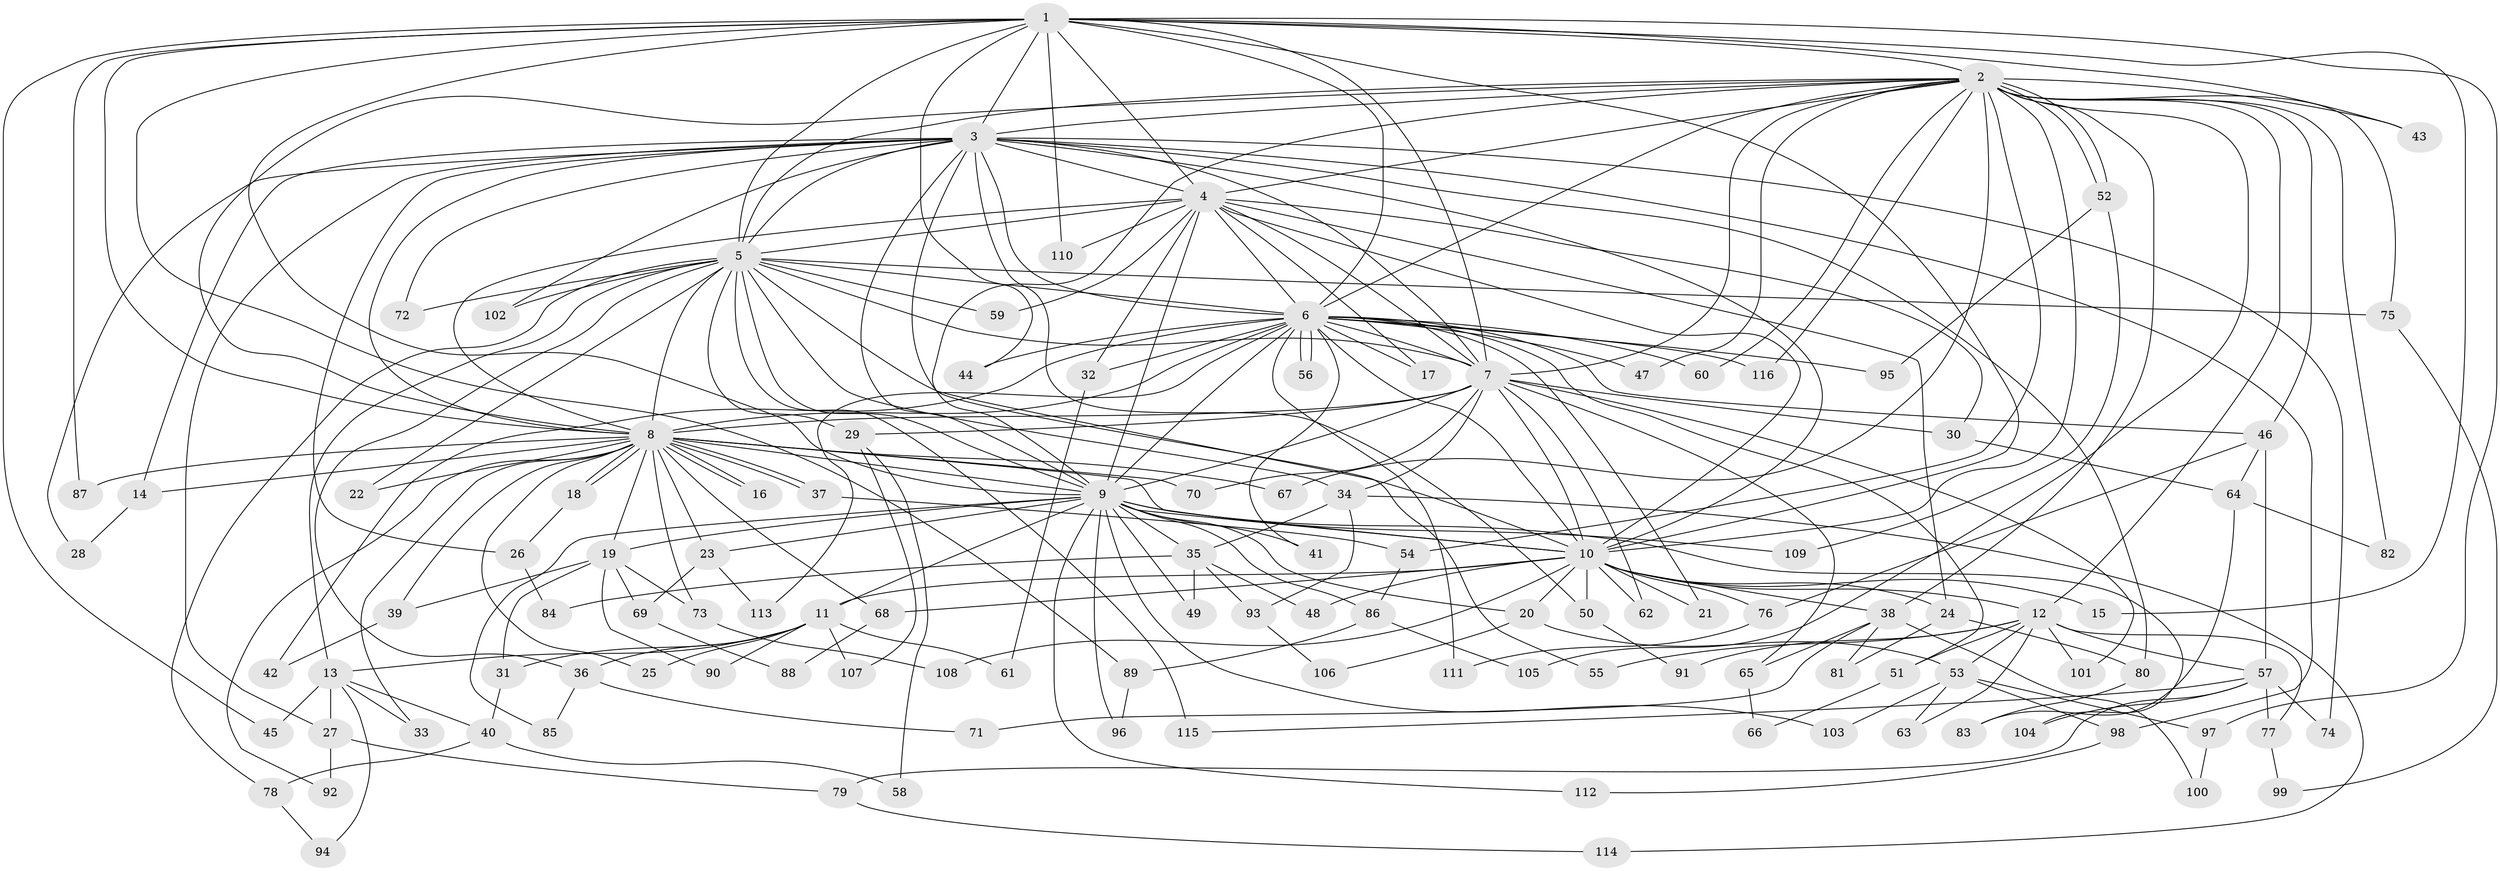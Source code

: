 // coarse degree distribution, {15: 0.023529411764705882, 21: 0.023529411764705882, 17: 0.011764705882352941, 13: 0.011764705882352941, 33: 0.011764705882352941, 27: 0.011764705882352941, 20: 0.011764705882352941, 11: 0.011764705882352941, 9: 0.011764705882352941, 7: 0.03529411764705882, 2: 0.49411764705882355, 3: 0.17647058823529413, 4: 0.09411764705882353, 5: 0.03529411764705882, 6: 0.023529411764705882, 1: 0.011764705882352941}
// Generated by graph-tools (version 1.1) at 2025/23/03/03/25 07:23:37]
// undirected, 116 vertices, 257 edges
graph export_dot {
graph [start="1"]
  node [color=gray90,style=filled];
  1;
  2;
  3;
  4;
  5;
  6;
  7;
  8;
  9;
  10;
  11;
  12;
  13;
  14;
  15;
  16;
  17;
  18;
  19;
  20;
  21;
  22;
  23;
  24;
  25;
  26;
  27;
  28;
  29;
  30;
  31;
  32;
  33;
  34;
  35;
  36;
  37;
  38;
  39;
  40;
  41;
  42;
  43;
  44;
  45;
  46;
  47;
  48;
  49;
  50;
  51;
  52;
  53;
  54;
  55;
  56;
  57;
  58;
  59;
  60;
  61;
  62;
  63;
  64;
  65;
  66;
  67;
  68;
  69;
  70;
  71;
  72;
  73;
  74;
  75;
  76;
  77;
  78;
  79;
  80;
  81;
  82;
  83;
  84;
  85;
  86;
  87;
  88;
  89;
  90;
  91;
  92;
  93;
  94;
  95;
  96;
  97;
  98;
  99;
  100;
  101;
  102;
  103;
  104;
  105;
  106;
  107;
  108;
  109;
  110;
  111;
  112;
  113;
  114;
  115;
  116;
  1 -- 2;
  1 -- 3;
  1 -- 4;
  1 -- 5;
  1 -- 6;
  1 -- 7;
  1 -- 8;
  1 -- 9;
  1 -- 10;
  1 -- 15;
  1 -- 43;
  1 -- 44;
  1 -- 45;
  1 -- 87;
  1 -- 89;
  1 -- 97;
  1 -- 110;
  2 -- 3;
  2 -- 4;
  2 -- 5;
  2 -- 6;
  2 -- 7;
  2 -- 8;
  2 -- 9;
  2 -- 10;
  2 -- 12;
  2 -- 38;
  2 -- 43;
  2 -- 46;
  2 -- 47;
  2 -- 52;
  2 -- 52;
  2 -- 54;
  2 -- 60;
  2 -- 67;
  2 -- 75;
  2 -- 82;
  2 -- 105;
  2 -- 116;
  3 -- 4;
  3 -- 5;
  3 -- 6;
  3 -- 7;
  3 -- 8;
  3 -- 9;
  3 -- 10;
  3 -- 14;
  3 -- 26;
  3 -- 27;
  3 -- 28;
  3 -- 50;
  3 -- 55;
  3 -- 72;
  3 -- 74;
  3 -- 80;
  3 -- 98;
  3 -- 102;
  4 -- 5;
  4 -- 6;
  4 -- 7;
  4 -- 8;
  4 -- 9;
  4 -- 10;
  4 -- 17;
  4 -- 24;
  4 -- 30;
  4 -- 32;
  4 -- 59;
  4 -- 110;
  5 -- 6;
  5 -- 7;
  5 -- 8;
  5 -- 9;
  5 -- 10;
  5 -- 13;
  5 -- 22;
  5 -- 29;
  5 -- 34;
  5 -- 36;
  5 -- 59;
  5 -- 72;
  5 -- 75;
  5 -- 78;
  5 -- 102;
  5 -- 115;
  6 -- 7;
  6 -- 8;
  6 -- 9;
  6 -- 10;
  6 -- 17;
  6 -- 21;
  6 -- 32;
  6 -- 41;
  6 -- 42;
  6 -- 44;
  6 -- 46;
  6 -- 47;
  6 -- 51;
  6 -- 56;
  6 -- 56;
  6 -- 60;
  6 -- 95;
  6 -- 111;
  6 -- 113;
  6 -- 116;
  7 -- 8;
  7 -- 9;
  7 -- 10;
  7 -- 29;
  7 -- 30;
  7 -- 34;
  7 -- 62;
  7 -- 65;
  7 -- 70;
  7 -- 101;
  8 -- 9;
  8 -- 10;
  8 -- 14;
  8 -- 16;
  8 -- 16;
  8 -- 18;
  8 -- 18;
  8 -- 19;
  8 -- 22;
  8 -- 23;
  8 -- 25;
  8 -- 33;
  8 -- 37;
  8 -- 37;
  8 -- 39;
  8 -- 67;
  8 -- 68;
  8 -- 70;
  8 -- 73;
  8 -- 87;
  8 -- 92;
  9 -- 10;
  9 -- 11;
  9 -- 19;
  9 -- 20;
  9 -- 23;
  9 -- 35;
  9 -- 41;
  9 -- 49;
  9 -- 85;
  9 -- 86;
  9 -- 96;
  9 -- 103;
  9 -- 104;
  9 -- 109;
  9 -- 112;
  10 -- 11;
  10 -- 12;
  10 -- 15;
  10 -- 20;
  10 -- 21;
  10 -- 24;
  10 -- 38;
  10 -- 48;
  10 -- 50;
  10 -- 62;
  10 -- 68;
  10 -- 76;
  10 -- 108;
  11 -- 13;
  11 -- 25;
  11 -- 31;
  11 -- 36;
  11 -- 61;
  11 -- 90;
  11 -- 107;
  12 -- 51;
  12 -- 53;
  12 -- 55;
  12 -- 57;
  12 -- 63;
  12 -- 77;
  12 -- 91;
  12 -- 101;
  13 -- 27;
  13 -- 33;
  13 -- 40;
  13 -- 45;
  13 -- 94;
  14 -- 28;
  18 -- 26;
  19 -- 31;
  19 -- 39;
  19 -- 69;
  19 -- 73;
  19 -- 90;
  20 -- 53;
  20 -- 106;
  23 -- 69;
  23 -- 113;
  24 -- 80;
  24 -- 81;
  26 -- 84;
  27 -- 79;
  27 -- 92;
  29 -- 58;
  29 -- 107;
  30 -- 64;
  31 -- 40;
  32 -- 61;
  34 -- 35;
  34 -- 93;
  34 -- 114;
  35 -- 48;
  35 -- 49;
  35 -- 84;
  35 -- 93;
  36 -- 71;
  36 -- 85;
  37 -- 54;
  38 -- 65;
  38 -- 71;
  38 -- 81;
  38 -- 100;
  39 -- 42;
  40 -- 58;
  40 -- 78;
  46 -- 57;
  46 -- 64;
  46 -- 76;
  50 -- 91;
  51 -- 66;
  52 -- 95;
  52 -- 109;
  53 -- 63;
  53 -- 97;
  53 -- 98;
  53 -- 103;
  54 -- 86;
  57 -- 74;
  57 -- 77;
  57 -- 79;
  57 -- 104;
  57 -- 115;
  64 -- 82;
  64 -- 83;
  65 -- 66;
  68 -- 88;
  69 -- 88;
  73 -- 108;
  75 -- 99;
  76 -- 111;
  77 -- 99;
  78 -- 94;
  79 -- 114;
  80 -- 83;
  86 -- 89;
  86 -- 105;
  89 -- 96;
  93 -- 106;
  97 -- 100;
  98 -- 112;
}
